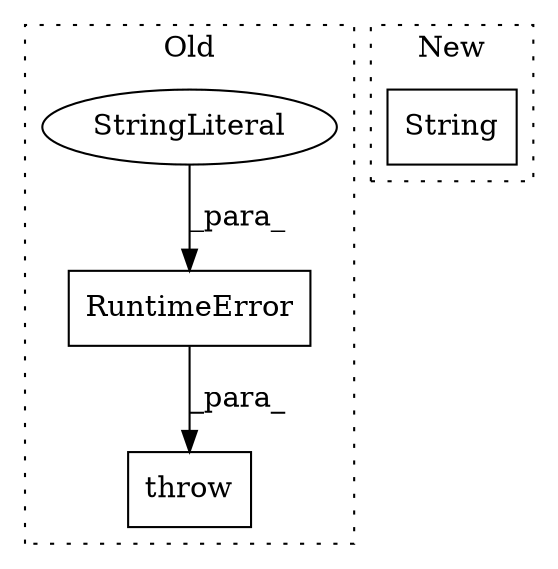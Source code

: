 digraph G {
subgraph cluster0 {
1 [label="RuntimeError" a="32" s="6964,7030" l="13,1" shape="box"];
3 [label="StringLiteral" a="45" s="6977" l="53" shape="ellipse"];
4 [label="throw" a="53" s="6958" l="6" shape="box"];
label = "Old";
style="dotted";
}
subgraph cluster1 {
2 [label="String" a="32" s="8758,8770" l="7,1" shape="box"];
label = "New";
style="dotted";
}
1 -> 4 [label="_para_"];
3 -> 1 [label="_para_"];
}